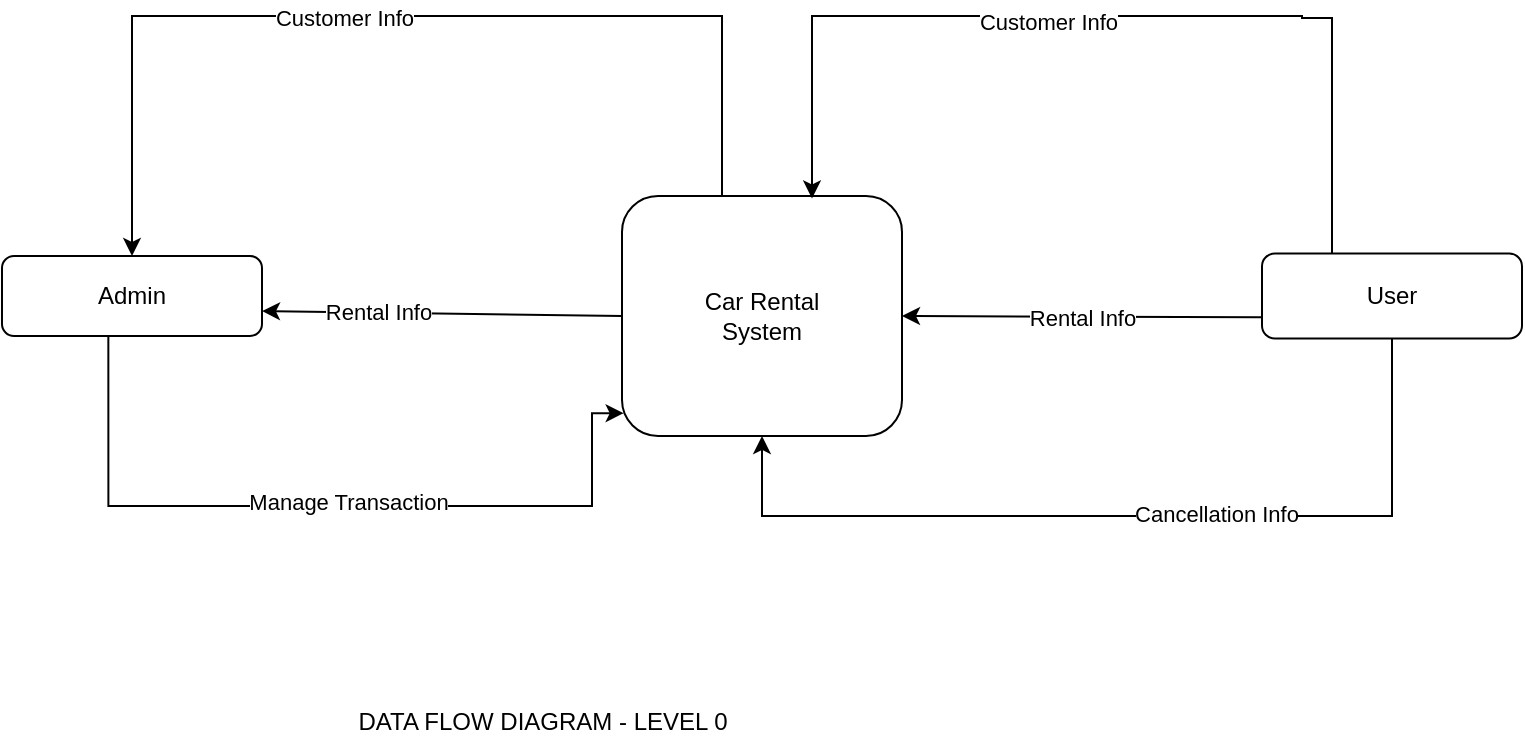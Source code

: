 <mxfile version="24.2.5" type="device">
  <diagram name="Page-1" id="1sUirBI9B5Q_mOUVWr8-">
    <mxGraphModel dx="1050" dy="638" grid="0" gridSize="10" guides="1" tooltips="1" connect="1" arrows="1" fold="1" page="1" pageScale="1" pageWidth="850" pageHeight="1100" math="0" shadow="0">
      <root>
        <mxCell id="0" />
        <mxCell id="1" parent="0" />
        <mxCell id="B0CBj3l1OAyqEAr3n8iD-9" style="edgeStyle=orthogonalEdgeStyle;rounded=0;orthogonalLoop=1;jettySize=auto;html=1;entryX=0.5;entryY=0;entryDx=0;entryDy=0;" parent="1" source="B0CBj3l1OAyqEAr3n8iD-2" target="B0CBj3l1OAyqEAr3n8iD-4" edge="1">
          <mxGeometry relative="1" as="geometry">
            <mxPoint x="80.0" y="209" as="targetPoint" />
            <mxPoint x="380.05" y="179" as="sourcePoint" />
            <Array as="points">
              <mxPoint x="380" y="130" />
              <mxPoint x="85" y="130" />
            </Array>
          </mxGeometry>
        </mxCell>
        <mxCell id="B0CBj3l1OAyqEAr3n8iD-17" value="Customer Info" style="edgeLabel;html=1;align=center;verticalAlign=middle;resizable=0;points=[];" parent="B0CBj3l1OAyqEAr3n8iD-9" vertex="1" connectable="0">
          <mxGeometry x="0.104" y="1" relative="1" as="geometry">
            <mxPoint as="offset" />
          </mxGeometry>
        </mxCell>
        <mxCell id="B0CBj3l1OAyqEAr3n8iD-13" style="edgeStyle=orthogonalEdgeStyle;rounded=0;orthogonalLoop=1;jettySize=auto;html=1;exitX=0.5;exitY=1;exitDx=0;exitDy=0;entryX=0.5;entryY=1;entryDx=0;entryDy=0;" parent="1" source="B0CBj3l1OAyqEAr3n8iD-3" target="B0CBj3l1OAyqEAr3n8iD-2" edge="1">
          <mxGeometry relative="1" as="geometry">
            <mxPoint x="400" y="420" as="targetPoint" />
            <Array as="points">
              <mxPoint x="715" y="380" />
              <mxPoint x="400" y="380" />
            </Array>
          </mxGeometry>
        </mxCell>
        <mxCell id="B0CBj3l1OAyqEAr3n8iD-22" value="Cancellation Info" style="edgeLabel;html=1;align=center;verticalAlign=middle;resizable=0;points=[];" parent="B0CBj3l1OAyqEAr3n8iD-13" vertex="1" connectable="0">
          <mxGeometry x="-0.202" y="-1" relative="1" as="geometry">
            <mxPoint as="offset" />
          </mxGeometry>
        </mxCell>
        <mxCell id="dMOsjY0Juy1-TdHD8-RV-13" style="edgeStyle=orthogonalEdgeStyle;rounded=0;orthogonalLoop=1;jettySize=auto;html=1;exitX=0.409;exitY=0.965;exitDx=0;exitDy=0;exitPerimeter=0;entryX=0.006;entryY=0.905;entryDx=0;entryDy=0;entryPerimeter=0;" parent="1" source="B0CBj3l1OAyqEAr3n8iD-4" target="B0CBj3l1OAyqEAr3n8iD-2" edge="1">
          <mxGeometry relative="1" as="geometry">
            <mxPoint x="322" y="427" as="targetPoint" />
            <Array as="points">
              <mxPoint x="73" y="375" />
              <mxPoint x="315" y="375" />
              <mxPoint x="315" y="329" />
            </Array>
          </mxGeometry>
        </mxCell>
        <mxCell id="70fid_EDBqLkP0UaDSBR-2" value="Manage Transaction" style="edgeLabel;html=1;align=center;verticalAlign=middle;resizable=0;points=[];" parent="dMOsjY0Juy1-TdHD8-RV-13" vertex="1" connectable="0">
          <mxGeometry x="0.052" y="2" relative="1" as="geometry">
            <mxPoint as="offset" />
          </mxGeometry>
        </mxCell>
        <mxCell id="B0CBj3l1OAyqEAr3n8iD-2" value="Car Rental&lt;div&gt;System&lt;/div&gt;" style="rounded=1;whiteSpace=wrap;html=1;" parent="1" vertex="1">
          <mxGeometry x="330" y="220" width="140" height="120" as="geometry" />
        </mxCell>
        <mxCell id="dMOsjY0Juy1-TdHD8-RV-10" style="edgeStyle=orthogonalEdgeStyle;rounded=0;orthogonalLoop=1;jettySize=auto;html=1;exitX=0.5;exitY=0;exitDx=0;exitDy=0;entryX=0.75;entryY=0;entryDx=0;entryDy=0;" parent="1" edge="1">
          <mxGeometry relative="1" as="geometry">
            <mxPoint x="425" y="221.25" as="targetPoint" />
            <mxPoint x="685" y="250" as="sourcePoint" />
            <Array as="points">
              <mxPoint x="685" y="131" />
              <mxPoint x="670" y="131" />
              <mxPoint x="530" y="130" />
              <mxPoint x="425" y="131" />
            </Array>
          </mxGeometry>
        </mxCell>
        <mxCell id="dMOsjY0Juy1-TdHD8-RV-11" value="Customer Info" style="edgeLabel;html=1;align=center;verticalAlign=middle;resizable=0;points=[];" parent="dMOsjY0Juy1-TdHD8-RV-10" vertex="1" connectable="0">
          <mxGeometry x="0.109" y="3" relative="1" as="geometry">
            <mxPoint x="-1" as="offset" />
          </mxGeometry>
        </mxCell>
        <mxCell id="B0CBj3l1OAyqEAr3n8iD-3" value="User" style="rounded=1;whiteSpace=wrap;html=1;" parent="1" vertex="1">
          <mxGeometry x="650" y="248.75" width="130" height="42.5" as="geometry" />
        </mxCell>
        <mxCell id="B0CBj3l1OAyqEAr3n8iD-4" value="Admin" style="rounded=1;whiteSpace=wrap;html=1;" parent="1" vertex="1">
          <mxGeometry x="20" y="250" width="130" height="40" as="geometry" />
        </mxCell>
        <mxCell id="B0CBj3l1OAyqEAr3n8iD-6" value="" style="endArrow=classic;html=1;rounded=0;entryX=1;entryY=0.5;entryDx=0;entryDy=0;exitX=0;exitY=0.5;exitDx=0;exitDy=0;" parent="1" source="B0CBj3l1OAyqEAr3n8iD-2" edge="1">
          <mxGeometry width="50" height="50" relative="1" as="geometry">
            <mxPoint x="330" y="282.5" as="sourcePoint" />
            <mxPoint x="150" y="277.5" as="targetPoint" />
            <Array as="points" />
          </mxGeometry>
        </mxCell>
        <mxCell id="B0CBj3l1OAyqEAr3n8iD-18" value="Rental Info" style="edgeLabel;html=1;align=center;verticalAlign=middle;resizable=0;points=[];" parent="B0CBj3l1OAyqEAr3n8iD-6" vertex="1" connectable="0">
          <mxGeometry x="0.353" y="-1" relative="1" as="geometry">
            <mxPoint as="offset" />
          </mxGeometry>
        </mxCell>
        <mxCell id="B0CBj3l1OAyqEAr3n8iD-12" value="" style="edgeStyle=none;orthogonalLoop=1;jettySize=auto;html=1;rounded=0;entryX=1;entryY=0.5;entryDx=0;entryDy=0;exitX=0;exitY=0.75;exitDx=0;exitDy=0;" parent="1" source="B0CBj3l1OAyqEAr3n8iD-3" target="B0CBj3l1OAyqEAr3n8iD-2" edge="1">
          <mxGeometry width="100" relative="1" as="geometry">
            <mxPoint x="460" y="250" as="sourcePoint" />
            <mxPoint x="560" y="250" as="targetPoint" />
            <Array as="points" />
          </mxGeometry>
        </mxCell>
        <mxCell id="B0CBj3l1OAyqEAr3n8iD-20" value="Rental Info" style="edgeLabel;html=1;align=center;verticalAlign=middle;resizable=0;points=[];" parent="B0CBj3l1OAyqEAr3n8iD-12" vertex="1" connectable="0">
          <mxGeometry x="-0.002" relative="1" as="geometry">
            <mxPoint as="offset" />
          </mxGeometry>
        </mxCell>
        <mxCell id="B0CBj3l1OAyqEAr3n8iD-23" value="DATA FLOW DIAGRAM - LEVEL 0" style="text;html=1;align=center;verticalAlign=middle;resizable=0;points=[];autosize=1;strokeColor=none;fillColor=none;" parent="1" vertex="1">
          <mxGeometry x="185" y="468" width="210" height="30" as="geometry" />
        </mxCell>
      </root>
    </mxGraphModel>
  </diagram>
</mxfile>
